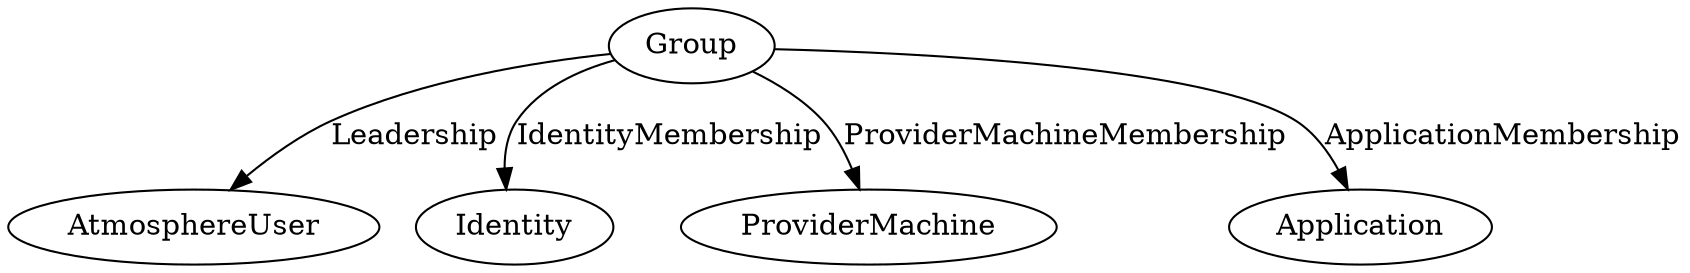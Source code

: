 digraph graphname {
    Group->AtmosphereUser [label="Leadership"]
    Group->Identity [label="IdentityMembership"]
    Group->ProviderMachine [label="ProviderMachineMembership"]
    Group->Application [label="ApplicationMembership"]
}
